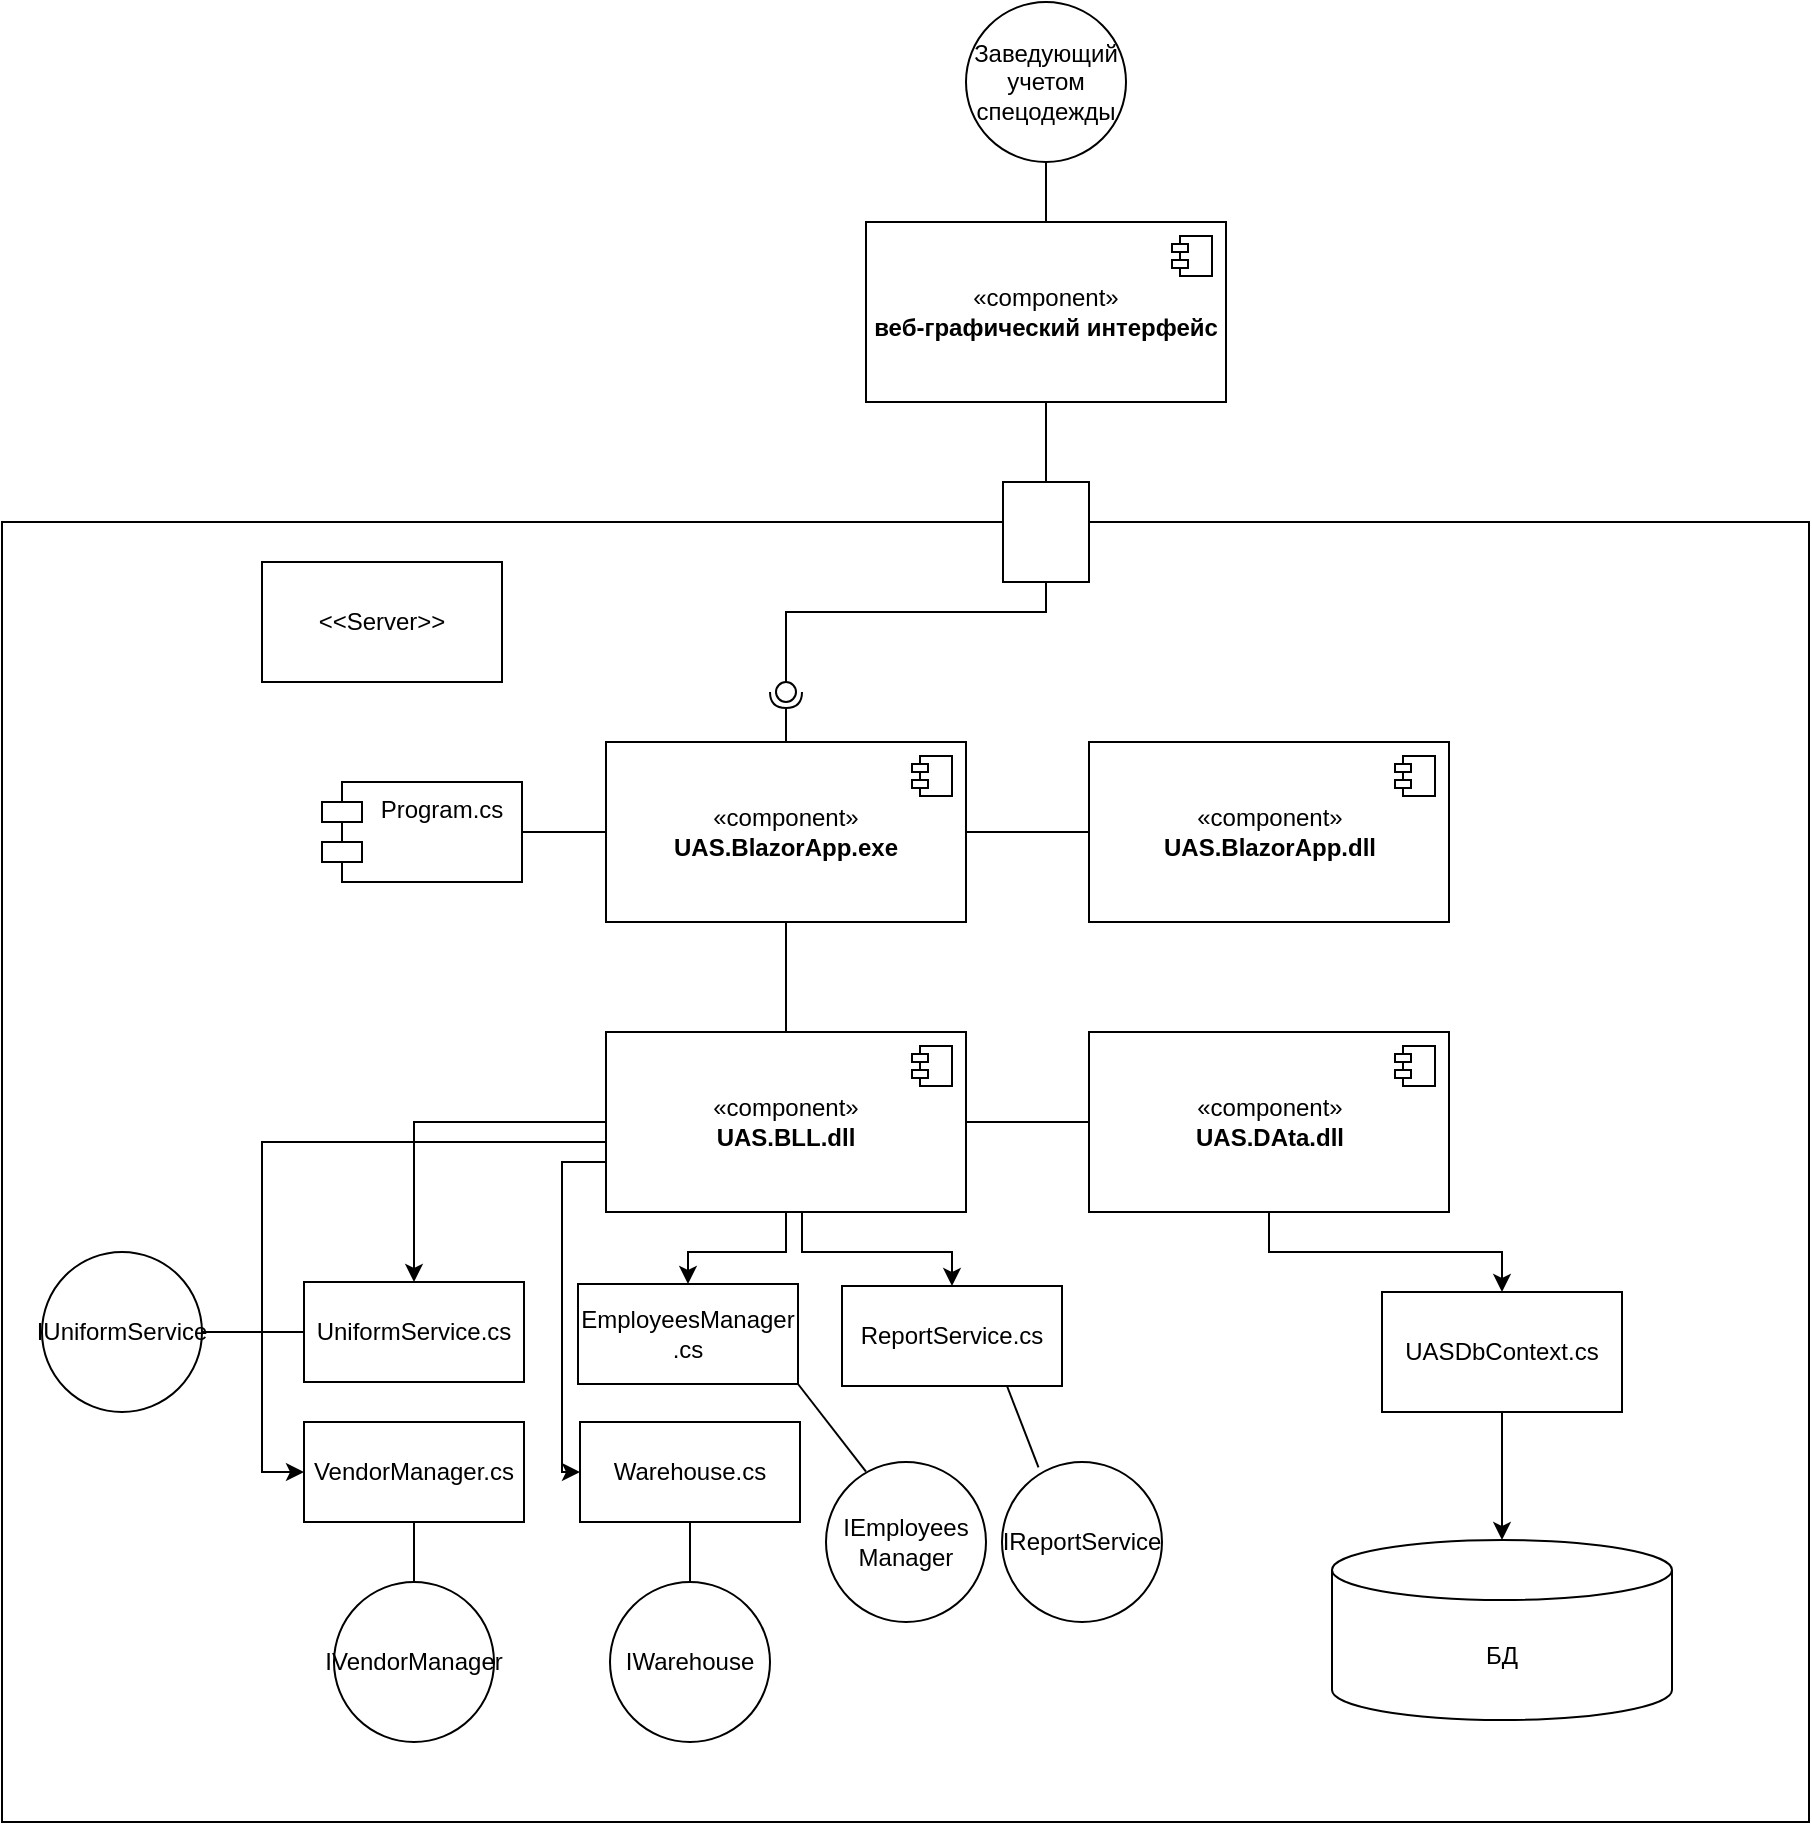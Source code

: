<mxfile version="21.2.3" type="device">
  <diagram name="Страница 1" id="0iVVG-3qivFxvod0SMys">
    <mxGraphModel dx="2796" dy="899" grid="1" gridSize="10" guides="1" tooltips="1" connect="1" arrows="1" fold="1" page="1" pageScale="1" pageWidth="827" pageHeight="1169" math="0" shadow="0">
      <root>
        <mxCell id="0" />
        <mxCell id="1" parent="0" />
        <mxCell id="xpNIg9jluovy1369fUsR-2" value="Заведующий&lt;br&gt;учетом&lt;br&gt;спецодежды" style="ellipse;whiteSpace=wrap;html=1;aspect=fixed;" parent="1" vertex="1">
          <mxGeometry x="392" y="310" width="80" height="80" as="geometry" />
        </mxCell>
        <mxCell id="xpNIg9jluovy1369fUsR-5" value="" style="endArrow=none;html=1;rounded=0;entryX=0.5;entryY=1;entryDx=0;entryDy=0;exitX=0.5;exitY=0;exitDx=0;exitDy=0;" parent="1" source="xpNIg9jluovy1369fUsR-11" target="xpNIg9jluovy1369fUsR-2" edge="1">
          <mxGeometry width="50" height="50" relative="1" as="geometry">
            <mxPoint x="413.5" y="140" as="sourcePoint" />
            <mxPoint x="410" y="320" as="targetPoint" />
          </mxGeometry>
        </mxCell>
        <mxCell id="xpNIg9jluovy1369fUsR-6" value="" style="html=1;whiteSpace=wrap;" parent="1" vertex="1">
          <mxGeometry x="-90" y="570" width="903.5" height="650" as="geometry" />
        </mxCell>
        <mxCell id="xpNIg9jluovy1369fUsR-8" value="" style="rounded=0;whiteSpace=wrap;html=1;" parent="1" vertex="1">
          <mxGeometry x="410.5" y="550" width="43" height="50" as="geometry" />
        </mxCell>
        <mxCell id="xpNIg9jluovy1369fUsR-9" value="" style="endArrow=none;html=1;rounded=0;entryX=0.5;entryY=1;entryDx=0;entryDy=0;exitX=0.5;exitY=0;exitDx=0;exitDy=0;" parent="1" source="xpNIg9jluovy1369fUsR-8" target="xpNIg9jluovy1369fUsR-11" edge="1">
          <mxGeometry width="50" height="50" relative="1" as="geometry">
            <mxPoint x="430" y="260" as="sourcePoint" />
            <mxPoint x="432" y="510" as="targetPoint" />
          </mxGeometry>
        </mxCell>
        <mxCell id="xpNIg9jluovy1369fUsR-10" value="&amp;lt;&amp;lt;Server&amp;gt;&amp;gt;" style="rounded=0;whiteSpace=wrap;html=1;" parent="1" vertex="1">
          <mxGeometry x="40" y="590" width="120" height="60" as="geometry" />
        </mxCell>
        <mxCell id="xpNIg9jluovy1369fUsR-11" value="«component»&lt;br&gt;&lt;b&gt;веб-графический интерфейс&lt;/b&gt;" style="html=1;dropTarget=0;whiteSpace=wrap;" parent="1" vertex="1">
          <mxGeometry x="342" y="420" width="180" height="90" as="geometry" />
        </mxCell>
        <mxCell id="xpNIg9jluovy1369fUsR-12" value="" style="shape=module;jettyWidth=8;jettyHeight=4;" parent="xpNIg9jluovy1369fUsR-11" vertex="1">
          <mxGeometry x="1" width="20" height="20" relative="1" as="geometry">
            <mxPoint x="-27" y="7" as="offset" />
          </mxGeometry>
        </mxCell>
        <mxCell id="xpNIg9jluovy1369fUsR-18" value="«component»&lt;br&gt;&lt;b&gt;UAS.BlazorApp.exe&lt;/b&gt;" style="html=1;dropTarget=0;whiteSpace=wrap;" parent="1" vertex="1">
          <mxGeometry x="212" y="680" width="180" height="90" as="geometry" />
        </mxCell>
        <mxCell id="xpNIg9jluovy1369fUsR-19" value="" style="shape=module;jettyWidth=8;jettyHeight=4;" parent="xpNIg9jluovy1369fUsR-18" vertex="1">
          <mxGeometry x="1" width="20" height="20" relative="1" as="geometry">
            <mxPoint x="-27" y="7" as="offset" />
          </mxGeometry>
        </mxCell>
        <mxCell id="xpNIg9jluovy1369fUsR-20" value="«component»&lt;br&gt;&lt;b style=&quot;border-color: var(--border-color);&quot;&gt;UAS.BlazorApp.dll&lt;/b&gt;" style="html=1;dropTarget=0;whiteSpace=wrap;" parent="1" vertex="1">
          <mxGeometry x="453.5" y="680" width="180" height="90" as="geometry" />
        </mxCell>
        <mxCell id="xpNIg9jluovy1369fUsR-21" value="" style="shape=module;jettyWidth=8;jettyHeight=4;" parent="xpNIg9jluovy1369fUsR-20" vertex="1">
          <mxGeometry x="1" width="20" height="20" relative="1" as="geometry">
            <mxPoint x="-27" y="7" as="offset" />
          </mxGeometry>
        </mxCell>
        <mxCell id="xpNIg9jluovy1369fUsR-22" value="" style="endArrow=none;html=1;rounded=0;entryX=0;entryY=0.5;entryDx=0;entryDy=0;exitX=1;exitY=0.5;exitDx=0;exitDy=0;" parent="1" source="xpNIg9jluovy1369fUsR-18" target="xpNIg9jluovy1369fUsR-20" edge="1">
          <mxGeometry width="50" height="50" relative="1" as="geometry">
            <mxPoint x="420" y="680" as="sourcePoint" />
            <mxPoint x="470" y="630" as="targetPoint" />
          </mxGeometry>
        </mxCell>
        <mxCell id="xpNIg9jluovy1369fUsR-23" value="" style="rounded=0;orthogonalLoop=1;jettySize=auto;html=1;endArrow=none;endFill=0;sketch=0;sourcePerimeterSpacing=0;targetPerimeterSpacing=0;exitX=0.5;exitY=1;exitDx=0;exitDy=0;" parent="1" source="xpNIg9jluovy1369fUsR-8" target="xpNIg9jluovy1369fUsR-25" edge="1">
          <mxGeometry relative="1" as="geometry">
            <mxPoint x="302" y="615" as="sourcePoint" />
            <Array as="points">
              <mxPoint x="432" y="615" />
              <mxPoint x="302" y="615" />
            </Array>
          </mxGeometry>
        </mxCell>
        <mxCell id="xpNIg9jluovy1369fUsR-24" value="" style="rounded=0;orthogonalLoop=1;jettySize=auto;html=1;endArrow=halfCircle;endFill=0;entryX=0.5;entryY=0.5;endSize=6;strokeWidth=1;sketch=0;exitX=0.5;exitY=0;exitDx=0;exitDy=0;" parent="1" source="xpNIg9jluovy1369fUsR-18" target="xpNIg9jluovy1369fUsR-25" edge="1">
          <mxGeometry relative="1" as="geometry">
            <mxPoint x="342" y="655" as="sourcePoint" />
          </mxGeometry>
        </mxCell>
        <mxCell id="xpNIg9jluovy1369fUsR-25" value="" style="ellipse;whiteSpace=wrap;html=1;align=center;aspect=fixed;resizable=0;points=[];outlineConnect=0;sketch=0;" parent="1" vertex="1">
          <mxGeometry x="297" y="650" width="10" height="10" as="geometry" />
        </mxCell>
        <mxCell id="xpNIg9jluovy1369fUsR-41" style="edgeStyle=orthogonalEdgeStyle;rounded=0;orthogonalLoop=1;jettySize=auto;html=1;entryX=0.5;entryY=0;entryDx=0;entryDy=0;" parent="1" source="xpNIg9jluovy1369fUsR-27" target="xpNIg9jluovy1369fUsR-36" edge="1">
          <mxGeometry relative="1" as="geometry" />
        </mxCell>
        <mxCell id="xpNIg9jluovy1369fUsR-42" style="edgeStyle=orthogonalEdgeStyle;rounded=0;orthogonalLoop=1;jettySize=auto;html=1;entryX=0;entryY=0.5;entryDx=0;entryDy=0;" parent="1" source="xpNIg9jluovy1369fUsR-27" target="xpNIg9jluovy1369fUsR-38" edge="1">
          <mxGeometry relative="1" as="geometry">
            <Array as="points">
              <mxPoint x="40" y="880" />
              <mxPoint x="40" y="1045" />
            </Array>
          </mxGeometry>
        </mxCell>
        <mxCell id="xpNIg9jluovy1369fUsR-43" style="edgeStyle=orthogonalEdgeStyle;rounded=0;orthogonalLoop=1;jettySize=auto;html=1;entryX=0.5;entryY=0;entryDx=0;entryDy=0;" parent="1" source="xpNIg9jluovy1369fUsR-27" target="xpNIg9jluovy1369fUsR-37" edge="1">
          <mxGeometry relative="1" as="geometry" />
        </mxCell>
        <mxCell id="xpNIg9jluovy1369fUsR-44" style="edgeStyle=orthogonalEdgeStyle;rounded=0;orthogonalLoop=1;jettySize=auto;html=1;" parent="1" source="xpNIg9jluovy1369fUsR-27" target="xpNIg9jluovy1369fUsR-39" edge="1">
          <mxGeometry relative="1" as="geometry">
            <Array as="points">
              <mxPoint x="190" y="890" />
              <mxPoint x="190" y="1045" />
            </Array>
          </mxGeometry>
        </mxCell>
        <mxCell id="xpNIg9jluovy1369fUsR-45" style="edgeStyle=orthogonalEdgeStyle;rounded=0;orthogonalLoop=1;jettySize=auto;html=1;entryX=0.5;entryY=0;entryDx=0;entryDy=0;" parent="1" source="xpNIg9jluovy1369fUsR-27" target="xpNIg9jluovy1369fUsR-40" edge="1">
          <mxGeometry relative="1" as="geometry">
            <Array as="points">
              <mxPoint x="310" y="935" />
              <mxPoint x="385" y="935" />
            </Array>
          </mxGeometry>
        </mxCell>
        <mxCell id="xpNIg9jluovy1369fUsR-27" value="«component»&lt;br&gt;&lt;b&gt;UAS.BLL.dll&lt;/b&gt;" style="html=1;dropTarget=0;whiteSpace=wrap;" parent="1" vertex="1">
          <mxGeometry x="212" y="825" width="180" height="90" as="geometry" />
        </mxCell>
        <mxCell id="xpNIg9jluovy1369fUsR-28" value="" style="shape=module;jettyWidth=8;jettyHeight=4;" parent="xpNIg9jluovy1369fUsR-27" vertex="1">
          <mxGeometry x="1" width="20" height="20" relative="1" as="geometry">
            <mxPoint x="-27" y="7" as="offset" />
          </mxGeometry>
        </mxCell>
        <mxCell id="xpNIg9jluovy1369fUsR-60" style="edgeStyle=orthogonalEdgeStyle;rounded=0;orthogonalLoop=1;jettySize=auto;html=1;entryX=0.5;entryY=0;entryDx=0;entryDy=0;" parent="1" source="xpNIg9jluovy1369fUsR-29" target="xpNIg9jluovy1369fUsR-59" edge="1">
          <mxGeometry relative="1" as="geometry" />
        </mxCell>
        <mxCell id="xpNIg9jluovy1369fUsR-29" value="«component»&lt;br&gt;&lt;b&gt;UAS.DAta.dll&lt;/b&gt;" style="html=1;dropTarget=0;whiteSpace=wrap;" parent="1" vertex="1">
          <mxGeometry x="453.5" y="825" width="180" height="90" as="geometry" />
        </mxCell>
        <mxCell id="xpNIg9jluovy1369fUsR-30" value="" style="shape=module;jettyWidth=8;jettyHeight=4;" parent="xpNIg9jluovy1369fUsR-29" vertex="1">
          <mxGeometry x="1" width="20" height="20" relative="1" as="geometry">
            <mxPoint x="-27" y="7" as="offset" />
          </mxGeometry>
        </mxCell>
        <mxCell id="xpNIg9jluovy1369fUsR-31" value="Program.cs" style="shape=module;align=left;spacingLeft=20;align=center;verticalAlign=top;whiteSpace=wrap;html=1;" parent="1" vertex="1">
          <mxGeometry x="70" y="700" width="100" height="50" as="geometry" />
        </mxCell>
        <mxCell id="xpNIg9jluovy1369fUsR-32" value="" style="endArrow=none;html=1;rounded=0;entryX=0;entryY=0.5;entryDx=0;entryDy=0;exitX=1;exitY=0.5;exitDx=0;exitDy=0;" parent="1" source="xpNIg9jluovy1369fUsR-31" target="xpNIg9jluovy1369fUsR-18" edge="1">
          <mxGeometry width="50" height="50" relative="1" as="geometry">
            <mxPoint x="402" y="735" as="sourcePoint" />
            <mxPoint x="463" y="735" as="targetPoint" />
          </mxGeometry>
        </mxCell>
        <mxCell id="xpNIg9jluovy1369fUsR-33" value="" style="endArrow=none;html=1;rounded=0;entryX=0.5;entryY=0;entryDx=0;entryDy=0;exitX=0.5;exitY=1;exitDx=0;exitDy=0;" parent="1" source="xpNIg9jluovy1369fUsR-18" target="xpNIg9jluovy1369fUsR-27" edge="1">
          <mxGeometry width="50" height="50" relative="1" as="geometry">
            <mxPoint x="412" y="745" as="sourcePoint" />
            <mxPoint x="473" y="745" as="targetPoint" />
          </mxGeometry>
        </mxCell>
        <mxCell id="xpNIg9jluovy1369fUsR-34" value="" style="endArrow=none;html=1;rounded=0;entryX=0;entryY=0.5;entryDx=0;entryDy=0;exitX=1;exitY=0.5;exitDx=0;exitDy=0;" parent="1" source="xpNIg9jluovy1369fUsR-27" target="xpNIg9jluovy1369fUsR-29" edge="1">
          <mxGeometry width="50" height="50" relative="1" as="geometry">
            <mxPoint x="422" y="755" as="sourcePoint" />
            <mxPoint x="483" y="755" as="targetPoint" />
          </mxGeometry>
        </mxCell>
        <mxCell id="xpNIg9jluovy1369fUsR-36" value="UniformService.cs" style="html=1;whiteSpace=wrap;" parent="1" vertex="1">
          <mxGeometry x="61" y="950" width="110" height="50" as="geometry" />
        </mxCell>
        <mxCell id="xpNIg9jluovy1369fUsR-37" value="EmployeesManager&lt;br&gt;.cs" style="html=1;whiteSpace=wrap;" parent="1" vertex="1">
          <mxGeometry x="198" y="951" width="110" height="50" as="geometry" />
        </mxCell>
        <mxCell id="xpNIg9jluovy1369fUsR-38" value="VendorManager.cs" style="html=1;whiteSpace=wrap;" parent="1" vertex="1">
          <mxGeometry x="61" y="1020" width="110" height="50" as="geometry" />
        </mxCell>
        <mxCell id="xpNIg9jluovy1369fUsR-39" value="Warehouse.cs" style="html=1;whiteSpace=wrap;" parent="1" vertex="1">
          <mxGeometry x="199" y="1020" width="110" height="50" as="geometry" />
        </mxCell>
        <mxCell id="xpNIg9jluovy1369fUsR-40" value="ReportService.cs" style="html=1;whiteSpace=wrap;" parent="1" vertex="1">
          <mxGeometry x="330" y="952" width="110" height="50" as="geometry" />
        </mxCell>
        <mxCell id="xpNIg9jluovy1369fUsR-46" value="IVendorManager" style="ellipse;whiteSpace=wrap;html=1;aspect=fixed;" parent="1" vertex="1">
          <mxGeometry x="76" y="1100" width="80" height="80" as="geometry" />
        </mxCell>
        <mxCell id="xpNIg9jluovy1369fUsR-47" value="" style="endArrow=none;html=1;rounded=0;exitX=0.5;exitY=0;exitDx=0;exitDy=0;entryX=0.5;entryY=1;entryDx=0;entryDy=0;" parent="1" source="xpNIg9jluovy1369fUsR-46" target="xpNIg9jluovy1369fUsR-38" edge="1">
          <mxGeometry width="50" height="50" relative="1" as="geometry">
            <mxPoint x="290" y="1120" as="sourcePoint" />
            <mxPoint x="340" y="1070" as="targetPoint" />
          </mxGeometry>
        </mxCell>
        <mxCell id="xpNIg9jluovy1369fUsR-50" value="IWarehouse" style="ellipse;whiteSpace=wrap;html=1;aspect=fixed;" parent="1" vertex="1">
          <mxGeometry x="214" y="1100" width="80" height="80" as="geometry" />
        </mxCell>
        <mxCell id="xpNIg9jluovy1369fUsR-52" value="" style="endArrow=none;html=1;rounded=0;entryX=0.5;entryY=1;entryDx=0;entryDy=0;exitX=0.5;exitY=0;exitDx=0;exitDy=0;" parent="1" source="xpNIg9jluovy1369fUsR-50" target="xpNIg9jluovy1369fUsR-39" edge="1">
          <mxGeometry width="50" height="50" relative="1" as="geometry">
            <mxPoint x="280" y="1130" as="sourcePoint" />
            <mxPoint x="330" y="1080" as="targetPoint" />
          </mxGeometry>
        </mxCell>
        <mxCell id="xpNIg9jluovy1369fUsR-53" value="IReportService" style="ellipse;whiteSpace=wrap;html=1;aspect=fixed;" parent="1" vertex="1">
          <mxGeometry x="410" y="1040" width="80" height="80" as="geometry" />
        </mxCell>
        <mxCell id="xpNIg9jluovy1369fUsR-54" value="" style="endArrow=none;html=1;rounded=0;entryX=0.75;entryY=1;entryDx=0;entryDy=0;exitX=0.228;exitY=0.034;exitDx=0;exitDy=0;exitPerimeter=0;" parent="1" source="xpNIg9jluovy1369fUsR-53" target="xpNIg9jluovy1369fUsR-40" edge="1">
          <mxGeometry width="50" height="50" relative="1" as="geometry">
            <mxPoint x="330" y="1110" as="sourcePoint" />
            <mxPoint x="380" y="1060" as="targetPoint" />
          </mxGeometry>
        </mxCell>
        <mxCell id="xpNIg9jluovy1369fUsR-55" value="IUniformService" style="ellipse;whiteSpace=wrap;html=1;aspect=fixed;" parent="1" vertex="1">
          <mxGeometry x="-70" y="935" width="80" height="80" as="geometry" />
        </mxCell>
        <mxCell id="xpNIg9jluovy1369fUsR-56" value="" style="endArrow=none;html=1;rounded=0;entryX=0;entryY=0.5;entryDx=0;entryDy=0;exitX=1;exitY=0.5;exitDx=0;exitDy=0;" parent="1" source="xpNIg9jluovy1369fUsR-55" target="xpNIg9jluovy1369fUsR-36" edge="1">
          <mxGeometry width="50" height="50" relative="1" as="geometry">
            <mxPoint x="110" y="1050" as="sourcePoint" />
            <mxPoint x="160" y="1000" as="targetPoint" />
          </mxGeometry>
        </mxCell>
        <mxCell id="xpNIg9jluovy1369fUsR-57" value="IEmployees&lt;br&gt;Manager" style="ellipse;whiteSpace=wrap;html=1;aspect=fixed;" parent="1" vertex="1">
          <mxGeometry x="322" y="1040" width="80" height="80" as="geometry" />
        </mxCell>
        <mxCell id="xpNIg9jluovy1369fUsR-58" value="" style="endArrow=none;html=1;rounded=0;entryX=1;entryY=1;entryDx=0;entryDy=0;exitX=0.25;exitY=0.06;exitDx=0;exitDy=0;exitPerimeter=0;" parent="1" source="xpNIg9jluovy1369fUsR-57" target="xpNIg9jluovy1369fUsR-37" edge="1">
          <mxGeometry width="50" height="50" relative="1" as="geometry">
            <mxPoint x="350" y="1100" as="sourcePoint" />
            <mxPoint x="400" y="1050" as="targetPoint" />
          </mxGeometry>
        </mxCell>
        <mxCell id="xpNIg9jluovy1369fUsR-62" style="edgeStyle=orthogonalEdgeStyle;rounded=0;orthogonalLoop=1;jettySize=auto;html=1;entryX=0.5;entryY=0;entryDx=0;entryDy=0;entryPerimeter=0;" parent="1" source="xpNIg9jluovy1369fUsR-59" target="xpNIg9jluovy1369fUsR-61" edge="1">
          <mxGeometry relative="1" as="geometry" />
        </mxCell>
        <mxCell id="xpNIg9jluovy1369fUsR-59" value="UASDbContext.cs" style="rounded=0;whiteSpace=wrap;html=1;" parent="1" vertex="1">
          <mxGeometry x="600" y="955" width="120" height="60" as="geometry" />
        </mxCell>
        <mxCell id="xpNIg9jluovy1369fUsR-61" value="БД" style="shape=cylinder3;whiteSpace=wrap;html=1;boundedLbl=1;backgroundOutline=1;size=15;" parent="1" vertex="1">
          <mxGeometry x="575" y="1079" width="170" height="90" as="geometry" />
        </mxCell>
      </root>
    </mxGraphModel>
  </diagram>
</mxfile>
